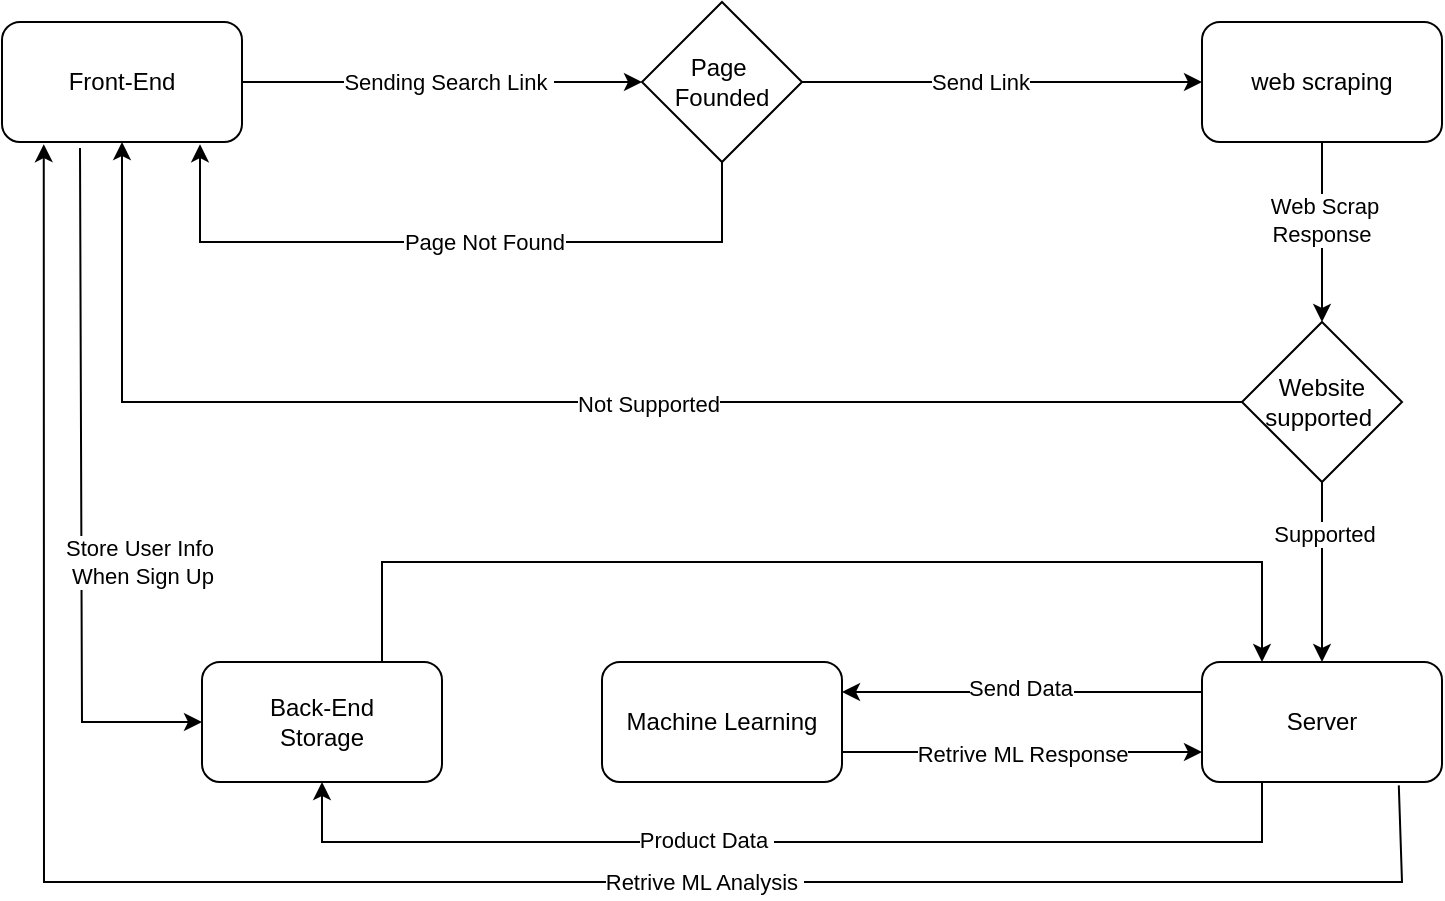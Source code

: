 <mxfile version="23.1.1" type="github">
  <diagram name="Page-1" id="X_m1X7U1XduEr7-S5__R">
    <mxGraphModel dx="1921" dy="540" grid="1" gridSize="10" guides="1" tooltips="1" connect="1" arrows="1" fold="1" page="1" pageScale="1" pageWidth="850" pageHeight="1100" math="0" shadow="0">
      <root>
        <mxCell id="0" />
        <mxCell id="1" parent="0" />
        <mxCell id="xeRGKZyjkTPjDuxiUrJA-1" value="Front-End" style="rounded=1;whiteSpace=wrap;html=1;" parent="1" vertex="1">
          <mxGeometry x="-140" y="210" width="120" height="60" as="geometry" />
        </mxCell>
        <mxCell id="xeRGKZyjkTPjDuxiUrJA-2" value="web scraping" style="rounded=1;whiteSpace=wrap;html=1;" parent="1" vertex="1">
          <mxGeometry x="460" y="210" width="120" height="60" as="geometry" />
        </mxCell>
        <mxCell id="xeRGKZyjkTPjDuxiUrJA-3" value="Server" style="rounded=1;whiteSpace=wrap;html=1;" parent="1" vertex="1">
          <mxGeometry x="460" y="530" width="120" height="60" as="geometry" />
        </mxCell>
        <mxCell id="xeRGKZyjkTPjDuxiUrJA-4" value="Machine Learning" style="rounded=1;whiteSpace=wrap;html=1;" parent="1" vertex="1">
          <mxGeometry x="160" y="530" width="120" height="60" as="geometry" />
        </mxCell>
        <mxCell id="xeRGKZyjkTPjDuxiUrJA-5" value="Page&amp;nbsp;&lt;br&gt;Founded" style="rhombus;whiteSpace=wrap;html=1;" parent="1" vertex="1">
          <mxGeometry x="180" y="200" width="80" height="80" as="geometry" />
        </mxCell>
        <mxCell id="xeRGKZyjkTPjDuxiUrJA-6" value="Website supported&amp;nbsp;" style="rhombus;whiteSpace=wrap;html=1;" parent="1" vertex="1">
          <mxGeometry x="480" y="360" width="80" height="80" as="geometry" />
        </mxCell>
        <mxCell id="xeRGKZyjkTPjDuxiUrJA-8" value="" style="endArrow=classic;html=1;rounded=0;exitX=1;exitY=0.5;exitDx=0;exitDy=0;entryX=0;entryY=0.5;entryDx=0;entryDy=0;" parent="1" source="xeRGKZyjkTPjDuxiUrJA-1" target="xeRGKZyjkTPjDuxiUrJA-5" edge="1">
          <mxGeometry width="50" height="50" relative="1" as="geometry">
            <mxPoint x="400" y="360" as="sourcePoint" />
            <mxPoint x="450" y="310" as="targetPoint" />
          </mxGeometry>
        </mxCell>
        <mxCell id="xeRGKZyjkTPjDuxiUrJA-9" value="Sending Search Link&amp;nbsp;" style="edgeLabel;html=1;align=center;verticalAlign=middle;resizable=0;points=[];" parent="xeRGKZyjkTPjDuxiUrJA-8" vertex="1" connectable="0">
          <mxGeometry x="-0.154" y="3" relative="1" as="geometry">
            <mxPoint x="18" y="3" as="offset" />
          </mxGeometry>
        </mxCell>
        <mxCell id="xeRGKZyjkTPjDuxiUrJA-10" value="" style="endArrow=classic;html=1;rounded=0;exitX=0.5;exitY=1;exitDx=0;exitDy=0;entryX=0.825;entryY=1.018;entryDx=0;entryDy=0;entryPerimeter=0;" parent="1" source="xeRGKZyjkTPjDuxiUrJA-5" target="xeRGKZyjkTPjDuxiUrJA-1" edge="1">
          <mxGeometry width="50" height="50" relative="1" as="geometry">
            <mxPoint x="195" y="360" as="sourcePoint" />
            <mxPoint x="-80" y="320" as="targetPoint" />
            <Array as="points">
              <mxPoint x="220" y="320" />
              <mxPoint x="-41" y="320" />
              <mxPoint x="-41" y="300" />
            </Array>
          </mxGeometry>
        </mxCell>
        <mxCell id="xeRGKZyjkTPjDuxiUrJA-13" value="Page Not Found" style="edgeLabel;html=1;align=center;verticalAlign=middle;resizable=0;points=[];" parent="xeRGKZyjkTPjDuxiUrJA-10" vertex="1" connectable="0">
          <mxGeometry x="0.026" relative="1" as="geometry">
            <mxPoint x="20" as="offset" />
          </mxGeometry>
        </mxCell>
        <mxCell id="xeRGKZyjkTPjDuxiUrJA-11" value="" style="endArrow=classic;html=1;rounded=0;exitX=1;exitY=0.5;exitDx=0;exitDy=0;entryX=0;entryY=0.5;entryDx=0;entryDy=0;" parent="1" source="xeRGKZyjkTPjDuxiUrJA-5" target="xeRGKZyjkTPjDuxiUrJA-2" edge="1">
          <mxGeometry width="50" height="50" relative="1" as="geometry">
            <mxPoint x="400" y="360" as="sourcePoint" />
            <mxPoint x="450" y="310" as="targetPoint" />
          </mxGeometry>
        </mxCell>
        <mxCell id="xeRGKZyjkTPjDuxiUrJA-12" value="Send Link" style="edgeLabel;html=1;align=center;verticalAlign=middle;resizable=0;points=[];" parent="xeRGKZyjkTPjDuxiUrJA-11" vertex="1" connectable="0">
          <mxGeometry x="-0.111" relative="1" as="geometry">
            <mxPoint as="offset" />
          </mxGeometry>
        </mxCell>
        <mxCell id="xeRGKZyjkTPjDuxiUrJA-14" value="" style="endArrow=classic;html=1;rounded=0;exitX=0.5;exitY=1;exitDx=0;exitDy=0;entryX=0.5;entryY=0;entryDx=0;entryDy=0;" parent="1" source="xeRGKZyjkTPjDuxiUrJA-2" target="xeRGKZyjkTPjDuxiUrJA-6" edge="1">
          <mxGeometry width="50" height="50" relative="1" as="geometry">
            <mxPoint x="400" y="450" as="sourcePoint" />
            <mxPoint x="450" y="400" as="targetPoint" />
          </mxGeometry>
        </mxCell>
        <mxCell id="xeRGKZyjkTPjDuxiUrJA-15" value="Web Scrap &lt;br&gt;Response&amp;nbsp;" style="edgeLabel;html=1;align=center;verticalAlign=middle;resizable=0;points=[];" parent="xeRGKZyjkTPjDuxiUrJA-14" vertex="1" connectable="0">
          <mxGeometry x="-0.136" y="1" relative="1" as="geometry">
            <mxPoint as="offset" />
          </mxGeometry>
        </mxCell>
        <mxCell id="xeRGKZyjkTPjDuxiUrJA-16" value="" style="endArrow=classic;html=1;rounded=0;exitX=0;exitY=0.5;exitDx=0;exitDy=0;entryX=0.5;entryY=1;entryDx=0;entryDy=0;" parent="1" source="xeRGKZyjkTPjDuxiUrJA-6" target="xeRGKZyjkTPjDuxiUrJA-1" edge="1">
          <mxGeometry width="50" height="50" relative="1" as="geometry">
            <mxPoint x="400" y="450" as="sourcePoint" />
            <mxPoint x="-120" y="400" as="targetPoint" />
            <Array as="points">
              <mxPoint x="-80" y="400" />
            </Array>
          </mxGeometry>
        </mxCell>
        <mxCell id="xeRGKZyjkTPjDuxiUrJA-17" value="Not Supported" style="edgeLabel;html=1;align=center;verticalAlign=middle;resizable=0;points=[];" parent="xeRGKZyjkTPjDuxiUrJA-16" vertex="1" connectable="0">
          <mxGeometry x="-0.137" y="1" relative="1" as="geometry">
            <mxPoint as="offset" />
          </mxGeometry>
        </mxCell>
        <mxCell id="xeRGKZyjkTPjDuxiUrJA-18" value="" style="endArrow=classic;html=1;rounded=0;exitX=0.5;exitY=1;exitDx=0;exitDy=0;entryX=0.5;entryY=0;entryDx=0;entryDy=0;" parent="1" source="xeRGKZyjkTPjDuxiUrJA-6" target="xeRGKZyjkTPjDuxiUrJA-3" edge="1">
          <mxGeometry width="50" height="50" relative="1" as="geometry">
            <mxPoint x="210" y="480" as="sourcePoint" />
            <mxPoint x="260" y="430" as="targetPoint" />
          </mxGeometry>
        </mxCell>
        <mxCell id="xeRGKZyjkTPjDuxiUrJA-28" value="Supported" style="edgeLabel;html=1;align=center;verticalAlign=middle;resizable=0;points=[];" parent="xeRGKZyjkTPjDuxiUrJA-18" vertex="1" connectable="0">
          <mxGeometry x="-0.421" y="1" relative="1" as="geometry">
            <mxPoint as="offset" />
          </mxGeometry>
        </mxCell>
        <mxCell id="xeRGKZyjkTPjDuxiUrJA-19" value="" style="endArrow=classic;html=1;rounded=0;exitX=0;exitY=0.25;exitDx=0;exitDy=0;entryX=1;entryY=0.25;entryDx=0;entryDy=0;" parent="1" source="xeRGKZyjkTPjDuxiUrJA-3" target="xeRGKZyjkTPjDuxiUrJA-4" edge="1">
          <mxGeometry width="50" height="50" relative="1" as="geometry">
            <mxPoint x="210" y="480" as="sourcePoint" />
            <mxPoint x="260" y="430" as="targetPoint" />
          </mxGeometry>
        </mxCell>
        <mxCell id="xeRGKZyjkTPjDuxiUrJA-22" value="Send Data" style="edgeLabel;html=1;align=center;verticalAlign=middle;resizable=0;points=[];" parent="xeRGKZyjkTPjDuxiUrJA-19" vertex="1" connectable="0">
          <mxGeometry x="0.016" y="-2" relative="1" as="geometry">
            <mxPoint as="offset" />
          </mxGeometry>
        </mxCell>
        <mxCell id="xeRGKZyjkTPjDuxiUrJA-20" value="" style="endArrow=classic;html=1;rounded=0;exitX=1;exitY=0.75;exitDx=0;exitDy=0;entryX=0;entryY=0.75;entryDx=0;entryDy=0;" parent="1" source="xeRGKZyjkTPjDuxiUrJA-4" target="xeRGKZyjkTPjDuxiUrJA-3" edge="1">
          <mxGeometry width="50" height="50" relative="1" as="geometry">
            <mxPoint x="210" y="480" as="sourcePoint" />
            <mxPoint x="260" y="430" as="targetPoint" />
          </mxGeometry>
        </mxCell>
        <mxCell id="xeRGKZyjkTPjDuxiUrJA-21" value="Retrive ML Response" style="edgeLabel;html=1;align=center;verticalAlign=middle;resizable=0;points=[];" parent="xeRGKZyjkTPjDuxiUrJA-20" vertex="1" connectable="0">
          <mxGeometry x="-0.327" y="-1" relative="1" as="geometry">
            <mxPoint x="29" as="offset" />
          </mxGeometry>
        </mxCell>
        <mxCell id="xeRGKZyjkTPjDuxiUrJA-23" value="" style="endArrow=classic;html=1;rounded=0;entryX=0.174;entryY=1.018;entryDx=0;entryDy=0;entryPerimeter=0;exitX=0.82;exitY=1.028;exitDx=0;exitDy=0;exitPerimeter=0;" parent="1" source="xeRGKZyjkTPjDuxiUrJA-3" target="xeRGKZyjkTPjDuxiUrJA-1" edge="1">
          <mxGeometry width="50" height="50" relative="1" as="geometry">
            <mxPoint x="-120" y="620" as="sourcePoint" />
            <mxPoint x="210" y="420" as="targetPoint" />
            <Array as="points">
              <mxPoint x="560" y="640" />
              <mxPoint x="-119" y="640" />
            </Array>
          </mxGeometry>
        </mxCell>
        <mxCell id="xeRGKZyjkTPjDuxiUrJA-31" value="Retrive ML Analysis&amp;nbsp;" style="edgeLabel;html=1;align=center;verticalAlign=middle;resizable=0;points=[];" parent="xeRGKZyjkTPjDuxiUrJA-23" vertex="1" connectable="0">
          <mxGeometry x="-0.274" relative="1" as="geometry">
            <mxPoint as="offset" />
          </mxGeometry>
        </mxCell>
        <mxCell id="xeRGKZyjkTPjDuxiUrJA-24" value="" style="endArrow=classic;html=1;rounded=0;exitX=0.325;exitY=1.049;exitDx=0;exitDy=0;exitPerimeter=0;entryX=0;entryY=0.5;entryDx=0;entryDy=0;" parent="1" source="xeRGKZyjkTPjDuxiUrJA-1" target="xeRGKZyjkTPjDuxiUrJA-25" edge="1">
          <mxGeometry width="50" height="50" relative="1" as="geometry">
            <mxPoint x="140" y="460" as="sourcePoint" />
            <mxPoint x="500" y="610" as="targetPoint" />
            <Array as="points">
              <mxPoint x="-100" y="560" />
            </Array>
          </mxGeometry>
        </mxCell>
        <mxCell id="xeRGKZyjkTPjDuxiUrJA-27" value="Store User Info&amp;nbsp;&lt;br&gt;When Sign Up" style="edgeLabel;html=1;align=center;verticalAlign=middle;resizable=0;points=[];" parent="xeRGKZyjkTPjDuxiUrJA-24" vertex="1" connectable="0">
          <mxGeometry x="0.015" relative="1" as="geometry">
            <mxPoint x="30" y="31" as="offset" />
          </mxGeometry>
        </mxCell>
        <mxCell id="xeRGKZyjkTPjDuxiUrJA-25" value="Back-End&lt;br&gt;Storage" style="rounded=1;whiteSpace=wrap;html=1;" parent="1" vertex="1">
          <mxGeometry x="-40" y="530" width="120" height="60" as="geometry" />
        </mxCell>
        <mxCell id="xeRGKZyjkTPjDuxiUrJA-29" value="" style="endArrow=classic;html=1;rounded=0;exitX=0.25;exitY=1;exitDx=0;exitDy=0;entryX=0.5;entryY=1;entryDx=0;entryDy=0;" parent="1" source="xeRGKZyjkTPjDuxiUrJA-3" target="xeRGKZyjkTPjDuxiUrJA-25" edge="1">
          <mxGeometry width="50" height="50" relative="1" as="geometry">
            <mxPoint x="150" y="410" as="sourcePoint" />
            <mxPoint x="200" y="360" as="targetPoint" />
            <Array as="points">
              <mxPoint x="490" y="620" />
              <mxPoint x="20" y="620" />
            </Array>
          </mxGeometry>
        </mxCell>
        <mxCell id="xeRGKZyjkTPjDuxiUrJA-30" value="Product Data&amp;nbsp;" style="edgeLabel;html=1;align=center;verticalAlign=middle;resizable=0;points=[];" parent="xeRGKZyjkTPjDuxiUrJA-29" vertex="1" connectable="0">
          <mxGeometry x="0.163" y="-1" relative="1" as="geometry">
            <mxPoint as="offset" />
          </mxGeometry>
        </mxCell>
        <mxCell id="EP7f_cKR9iT3zUBRb7gO-1" value="" style="endArrow=classic;html=1;rounded=0;exitX=0.75;exitY=0;exitDx=0;exitDy=0;entryX=0.25;entryY=0;entryDx=0;entryDy=0;" edge="1" parent="1" source="xeRGKZyjkTPjDuxiUrJA-25" target="xeRGKZyjkTPjDuxiUrJA-3">
          <mxGeometry width="50" height="50" relative="1" as="geometry">
            <mxPoint x="220" y="470" as="sourcePoint" />
            <mxPoint x="270" y="420" as="targetPoint" />
            <Array as="points">
              <mxPoint x="50" y="480" />
              <mxPoint x="490" y="480" />
            </Array>
          </mxGeometry>
        </mxCell>
      </root>
    </mxGraphModel>
  </diagram>
</mxfile>
